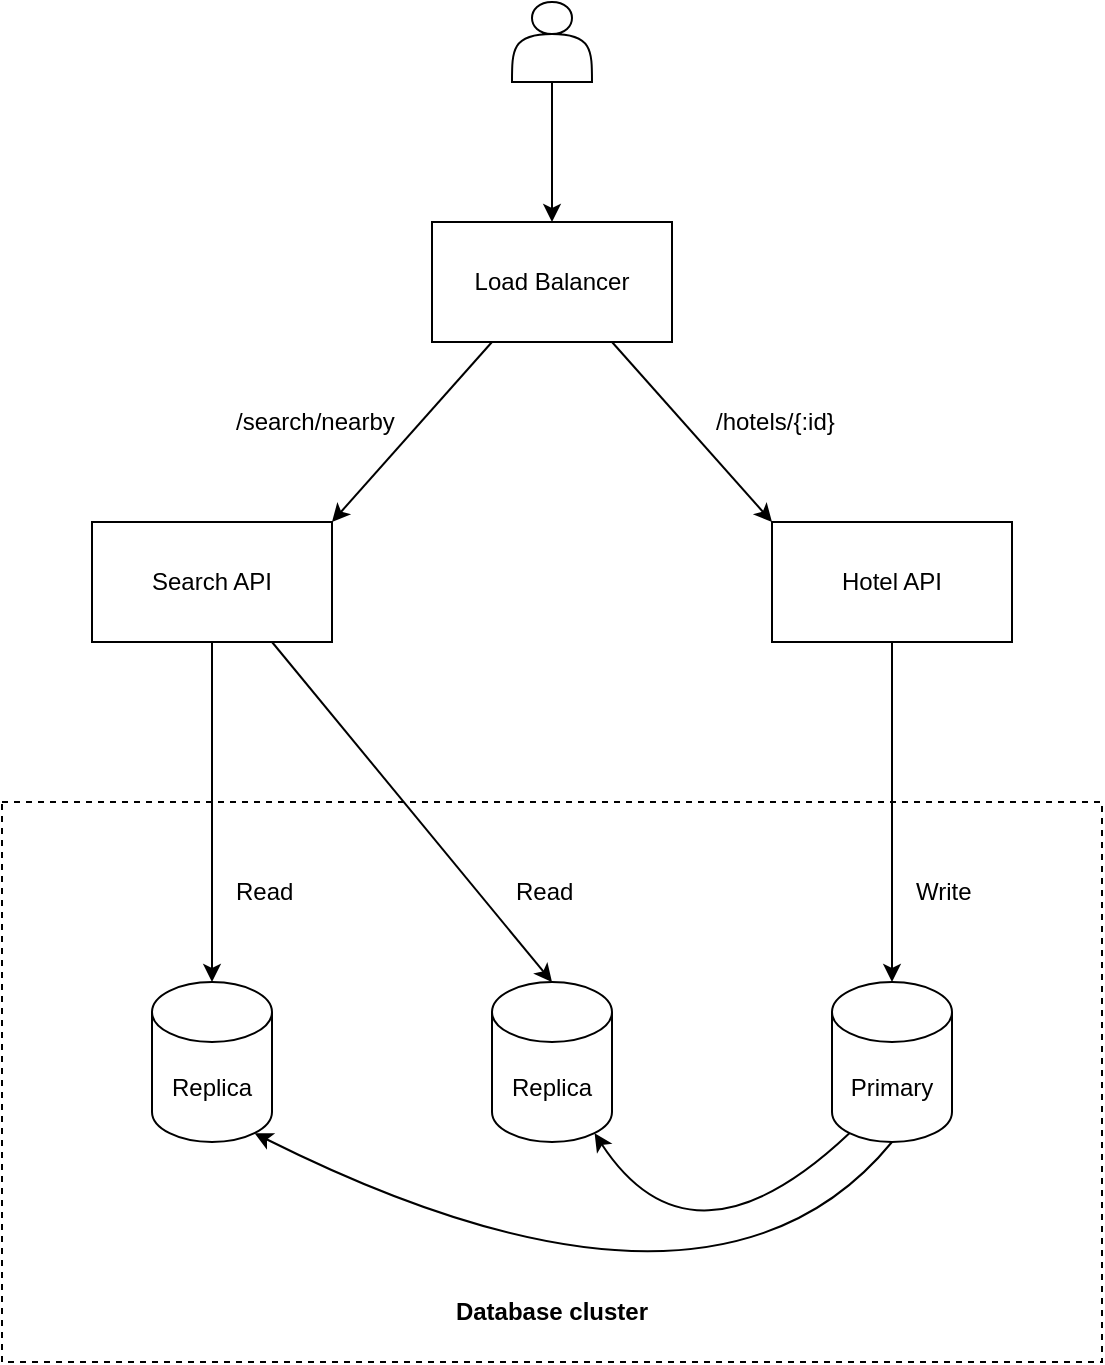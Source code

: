 <mxfile version="20.8.16" type="device"><diagram name="Page-1" id="bogdQWChB-psM--NBEJ-"><mxGraphModel dx="1909" dy="1129" grid="1" gridSize="10" guides="1" tooltips="1" connect="1" arrows="1" fold="1" page="1" pageScale="1" pageWidth="827" pageHeight="1169" math="0" shadow="0"><root><mxCell id="0"/><mxCell id="1" parent="0"/><mxCell id="hvQv_UDMJi3JvHYvRYEM-6" style="rounded=0;orthogonalLoop=1;jettySize=auto;html=1;exitX=0.25;exitY=1;exitDx=0;exitDy=0;entryX=1;entryY=0;entryDx=0;entryDy=0;" edge="1" parent="1" source="hvQv_UDMJi3JvHYvRYEM-1" target="hvQv_UDMJi3JvHYvRYEM-5"><mxGeometry relative="1" as="geometry"/></mxCell><mxCell id="hvQv_UDMJi3JvHYvRYEM-7" style="edgeStyle=none;rounded=0;orthogonalLoop=1;jettySize=auto;html=1;exitX=0.75;exitY=1;exitDx=0;exitDy=0;entryX=0;entryY=0;entryDx=0;entryDy=0;" edge="1" parent="1" source="hvQv_UDMJi3JvHYvRYEM-1" target="hvQv_UDMJi3JvHYvRYEM-4"><mxGeometry relative="1" as="geometry"/></mxCell><mxCell id="hvQv_UDMJi3JvHYvRYEM-1" value="Load Balancer" style="rounded=0;whiteSpace=wrap;html=1;" vertex="1" parent="1"><mxGeometry x="340" y="190" width="120" height="60" as="geometry"/></mxCell><mxCell id="hvQv_UDMJi3JvHYvRYEM-23" style="edgeStyle=none;curved=1;orthogonalLoop=1;jettySize=auto;html=1;exitX=0.5;exitY=1;exitDx=0;exitDy=0;entryX=0.5;entryY=0;entryDx=0;entryDy=0;" edge="1" parent="1" source="hvQv_UDMJi3JvHYvRYEM-2" target="hvQv_UDMJi3JvHYvRYEM-1"><mxGeometry relative="1" as="geometry"/></mxCell><mxCell id="hvQv_UDMJi3JvHYvRYEM-2" value="" style="shape=actor;whiteSpace=wrap;html=1;" vertex="1" parent="1"><mxGeometry x="380" y="80" width="40" height="40" as="geometry"/></mxCell><mxCell id="hvQv_UDMJi3JvHYvRYEM-3" value="" style="rounded=0;whiteSpace=wrap;html=1;dashed=1;" vertex="1" parent="1"><mxGeometry x="125" y="480" width="550" height="280" as="geometry"/></mxCell><mxCell id="hvQv_UDMJi3JvHYvRYEM-13" style="edgeStyle=none;rounded=0;orthogonalLoop=1;jettySize=auto;html=1;exitX=0.5;exitY=1;exitDx=0;exitDy=0;entryX=0.5;entryY=0;entryDx=0;entryDy=0;entryPerimeter=0;" edge="1" parent="1" source="hvQv_UDMJi3JvHYvRYEM-4" target="hvQv_UDMJi3JvHYvRYEM-10"><mxGeometry relative="1" as="geometry"/></mxCell><mxCell id="hvQv_UDMJi3JvHYvRYEM-4" value="Hotel API" style="rounded=0;whiteSpace=wrap;html=1;" vertex="1" parent="1"><mxGeometry x="510" y="340" width="120" height="60" as="geometry"/></mxCell><mxCell id="hvQv_UDMJi3JvHYvRYEM-17" style="edgeStyle=none;curved=1;orthogonalLoop=1;jettySize=auto;html=1;exitX=0.5;exitY=1;exitDx=0;exitDy=0;entryX=0.5;entryY=0;entryDx=0;entryDy=0;entryPerimeter=0;" edge="1" parent="1" source="hvQv_UDMJi3JvHYvRYEM-5" target="hvQv_UDMJi3JvHYvRYEM-12"><mxGeometry relative="1" as="geometry"/></mxCell><mxCell id="hvQv_UDMJi3JvHYvRYEM-18" style="edgeStyle=none;curved=1;orthogonalLoop=1;jettySize=auto;html=1;exitX=0.75;exitY=1;exitDx=0;exitDy=0;entryX=0.5;entryY=0;entryDx=0;entryDy=0;entryPerimeter=0;" edge="1" parent="1" source="hvQv_UDMJi3JvHYvRYEM-5" target="hvQv_UDMJi3JvHYvRYEM-11"><mxGeometry relative="1" as="geometry"/></mxCell><mxCell id="hvQv_UDMJi3JvHYvRYEM-5" value="Search API" style="rounded=0;whiteSpace=wrap;html=1;" vertex="1" parent="1"><mxGeometry x="170" y="340" width="120" height="60" as="geometry"/></mxCell><mxCell id="hvQv_UDMJi3JvHYvRYEM-8" value="/search/nearby" style="text;html=1;strokeColor=none;fillColor=none;align=left;verticalAlign=middle;whiteSpace=wrap;rounded=0;" vertex="1" parent="1"><mxGeometry x="240" y="280" width="80" height="20" as="geometry"/></mxCell><mxCell id="hvQv_UDMJi3JvHYvRYEM-9" value="/hotels/{:id}" style="text;html=1;strokeColor=none;fillColor=none;align=left;verticalAlign=middle;whiteSpace=wrap;rounded=0;" vertex="1" parent="1"><mxGeometry x="480" y="280" width="80" height="20" as="geometry"/></mxCell><mxCell id="hvQv_UDMJi3JvHYvRYEM-15" style="edgeStyle=none;orthogonalLoop=1;jettySize=auto;html=1;exitX=0.145;exitY=1;exitDx=0;exitDy=-4.35;exitPerimeter=0;entryX=0.855;entryY=1;entryDx=0;entryDy=-4.35;entryPerimeter=0;curved=1;" edge="1" parent="1" source="hvQv_UDMJi3JvHYvRYEM-10" target="hvQv_UDMJi3JvHYvRYEM-11"><mxGeometry relative="1" as="geometry"><Array as="points"><mxPoint x="470" y="720"/></Array></mxGeometry></mxCell><mxCell id="hvQv_UDMJi3JvHYvRYEM-16" style="edgeStyle=none;curved=1;orthogonalLoop=1;jettySize=auto;html=1;exitX=0.5;exitY=1;exitDx=0;exitDy=0;exitPerimeter=0;entryX=0.855;entryY=1;entryDx=0;entryDy=-4.35;entryPerimeter=0;" edge="1" parent="1" source="hvQv_UDMJi3JvHYvRYEM-10" target="hvQv_UDMJi3JvHYvRYEM-12"><mxGeometry relative="1" as="geometry"><Array as="points"><mxPoint x="480" y="760"/></Array></mxGeometry></mxCell><mxCell id="hvQv_UDMJi3JvHYvRYEM-10" value="Primary" style="shape=cylinder3;whiteSpace=wrap;html=1;boundedLbl=1;backgroundOutline=1;size=15;" vertex="1" parent="1"><mxGeometry x="540" y="570" width="60" height="80" as="geometry"/></mxCell><mxCell id="hvQv_UDMJi3JvHYvRYEM-11" value="Replica" style="shape=cylinder3;whiteSpace=wrap;html=1;boundedLbl=1;backgroundOutline=1;size=15;" vertex="1" parent="1"><mxGeometry x="370" y="570" width="60" height="80" as="geometry"/></mxCell><mxCell id="hvQv_UDMJi3JvHYvRYEM-12" value="Replica" style="shape=cylinder3;whiteSpace=wrap;html=1;boundedLbl=1;backgroundOutline=1;size=15;" vertex="1" parent="1"><mxGeometry x="200" y="570" width="60" height="80" as="geometry"/></mxCell><mxCell id="hvQv_UDMJi3JvHYvRYEM-19" value="Write" style="text;html=1;strokeColor=none;fillColor=none;align=left;verticalAlign=middle;whiteSpace=wrap;rounded=0;" vertex="1" parent="1"><mxGeometry x="580" y="510" width="60" height="30" as="geometry"/></mxCell><mxCell id="hvQv_UDMJi3JvHYvRYEM-20" value="Read" style="text;html=1;strokeColor=none;fillColor=none;align=left;verticalAlign=middle;whiteSpace=wrap;rounded=0;" vertex="1" parent="1"><mxGeometry x="380" y="510" width="60" height="30" as="geometry"/></mxCell><mxCell id="hvQv_UDMJi3JvHYvRYEM-21" value="Read" style="text;html=1;strokeColor=none;fillColor=none;align=left;verticalAlign=middle;whiteSpace=wrap;rounded=0;" vertex="1" parent="1"><mxGeometry x="240" y="510" width="60" height="30" as="geometry"/></mxCell><mxCell id="hvQv_UDMJi3JvHYvRYEM-22" value="&lt;b&gt;Database cluster&lt;/b&gt;" style="text;html=1;strokeColor=none;fillColor=none;align=center;verticalAlign=middle;whiteSpace=wrap;rounded=0;" vertex="1" parent="1"><mxGeometry x="345" y="720" width="110" height="30" as="geometry"/></mxCell></root></mxGraphModel></diagram></mxfile>